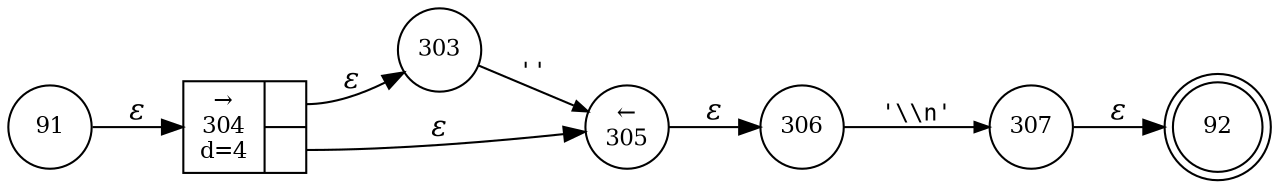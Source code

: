 digraph ATN {
rankdir=LR;
s92[fontsize=11, label="92", shape=doublecircle, fixedsize=true, width=.6];
s304[fontsize=11,label="{&rarr;\n304\nd=4|{<p0>|<p1>}}", shape=record, fixedsize=false, peripheries=1];
s305[fontsize=11,label="&larr;\n305", shape=circle, fixedsize=true, width=.55, peripheries=1];
s306[fontsize=11,label="306", shape=circle, fixedsize=true, width=.55, peripheries=1];
s307[fontsize=11,label="307", shape=circle, fixedsize=true, width=.55, peripheries=1];
s91[fontsize=11,label="91", shape=circle, fixedsize=true, width=.55, peripheries=1];
s303[fontsize=11,label="303", shape=circle, fixedsize=true, width=.55, peripheries=1];
s91 -> s304 [fontname="Times-Italic", label="&epsilon;"];
s304:p0 -> s303 [fontname="Times-Italic", label="&epsilon;"];
s304:p1 -> s305 [fontname="Times-Italic", label="&epsilon;"];
s303 -> s305 [fontsize=11, fontname="Courier", arrowsize=.7, label = "''", arrowhead = normal];
s305 -> s306 [fontname="Times-Italic", label="&epsilon;"];
s306 -> s307 [fontsize=11, fontname="Courier", arrowsize=.7, label = "'\\\\n'", arrowhead = normal];
s307 -> s92 [fontname="Times-Italic", label="&epsilon;"];
}